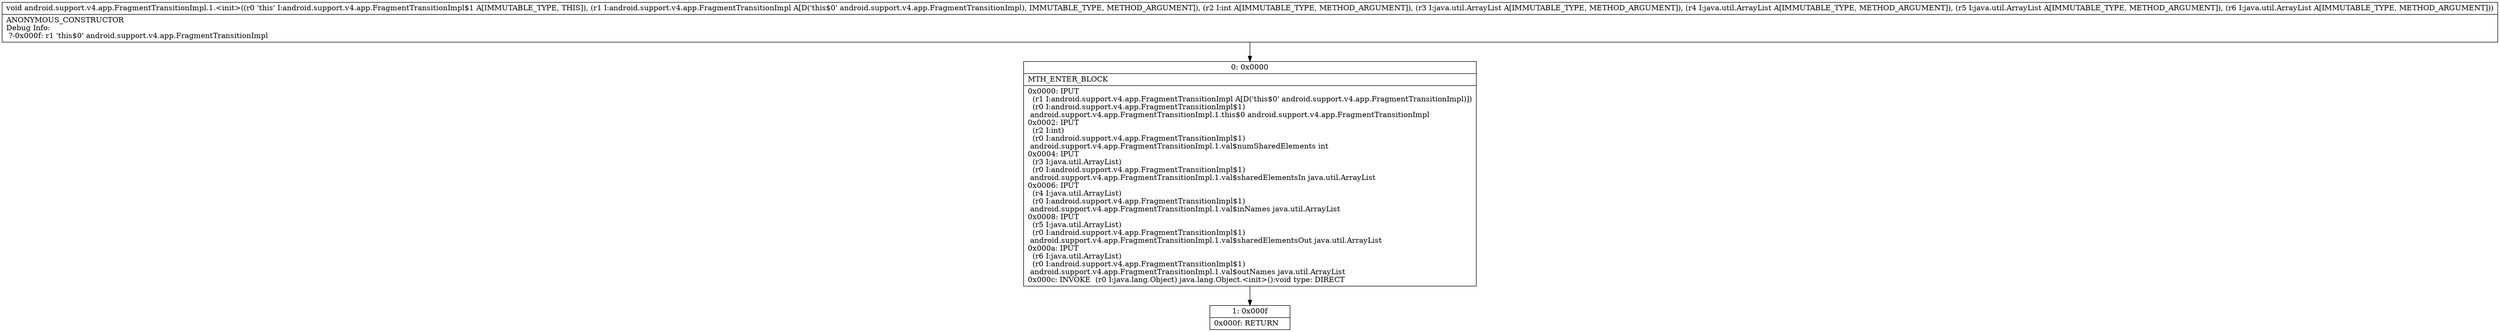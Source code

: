 digraph "CFG forandroid.support.v4.app.FragmentTransitionImpl.1.\<init\>(Landroid\/support\/v4\/app\/FragmentTransitionImpl;ILjava\/util\/ArrayList;Ljava\/util\/ArrayList;Ljava\/util\/ArrayList;Ljava\/util\/ArrayList;)V" {
Node_0 [shape=record,label="{0\:\ 0x0000|MTH_ENTER_BLOCK\l|0x0000: IPUT  \l  (r1 I:android.support.v4.app.FragmentTransitionImpl A[D('this$0' android.support.v4.app.FragmentTransitionImpl)])\l  (r0 I:android.support.v4.app.FragmentTransitionImpl$1)\l android.support.v4.app.FragmentTransitionImpl.1.this$0 android.support.v4.app.FragmentTransitionImpl \l0x0002: IPUT  \l  (r2 I:int)\l  (r0 I:android.support.v4.app.FragmentTransitionImpl$1)\l android.support.v4.app.FragmentTransitionImpl.1.val$numSharedElements int \l0x0004: IPUT  \l  (r3 I:java.util.ArrayList)\l  (r0 I:android.support.v4.app.FragmentTransitionImpl$1)\l android.support.v4.app.FragmentTransitionImpl.1.val$sharedElementsIn java.util.ArrayList \l0x0006: IPUT  \l  (r4 I:java.util.ArrayList)\l  (r0 I:android.support.v4.app.FragmentTransitionImpl$1)\l android.support.v4.app.FragmentTransitionImpl.1.val$inNames java.util.ArrayList \l0x0008: IPUT  \l  (r5 I:java.util.ArrayList)\l  (r0 I:android.support.v4.app.FragmentTransitionImpl$1)\l android.support.v4.app.FragmentTransitionImpl.1.val$sharedElementsOut java.util.ArrayList \l0x000a: IPUT  \l  (r6 I:java.util.ArrayList)\l  (r0 I:android.support.v4.app.FragmentTransitionImpl$1)\l android.support.v4.app.FragmentTransitionImpl.1.val$outNames java.util.ArrayList \l0x000c: INVOKE  (r0 I:java.lang.Object) java.lang.Object.\<init\>():void type: DIRECT \l}"];
Node_1 [shape=record,label="{1\:\ 0x000f|0x000f: RETURN   \l}"];
MethodNode[shape=record,label="{void android.support.v4.app.FragmentTransitionImpl.1.\<init\>((r0 'this' I:android.support.v4.app.FragmentTransitionImpl$1 A[IMMUTABLE_TYPE, THIS]), (r1 I:android.support.v4.app.FragmentTransitionImpl A[D('this$0' android.support.v4.app.FragmentTransitionImpl), IMMUTABLE_TYPE, METHOD_ARGUMENT]), (r2 I:int A[IMMUTABLE_TYPE, METHOD_ARGUMENT]), (r3 I:java.util.ArrayList A[IMMUTABLE_TYPE, METHOD_ARGUMENT]), (r4 I:java.util.ArrayList A[IMMUTABLE_TYPE, METHOD_ARGUMENT]), (r5 I:java.util.ArrayList A[IMMUTABLE_TYPE, METHOD_ARGUMENT]), (r6 I:java.util.ArrayList A[IMMUTABLE_TYPE, METHOD_ARGUMENT]))  | ANONYMOUS_CONSTRUCTOR\lDebug Info:\l  ?\-0x000f: r1 'this$0' android.support.v4.app.FragmentTransitionImpl\l}"];
MethodNode -> Node_0;
Node_0 -> Node_1;
}

